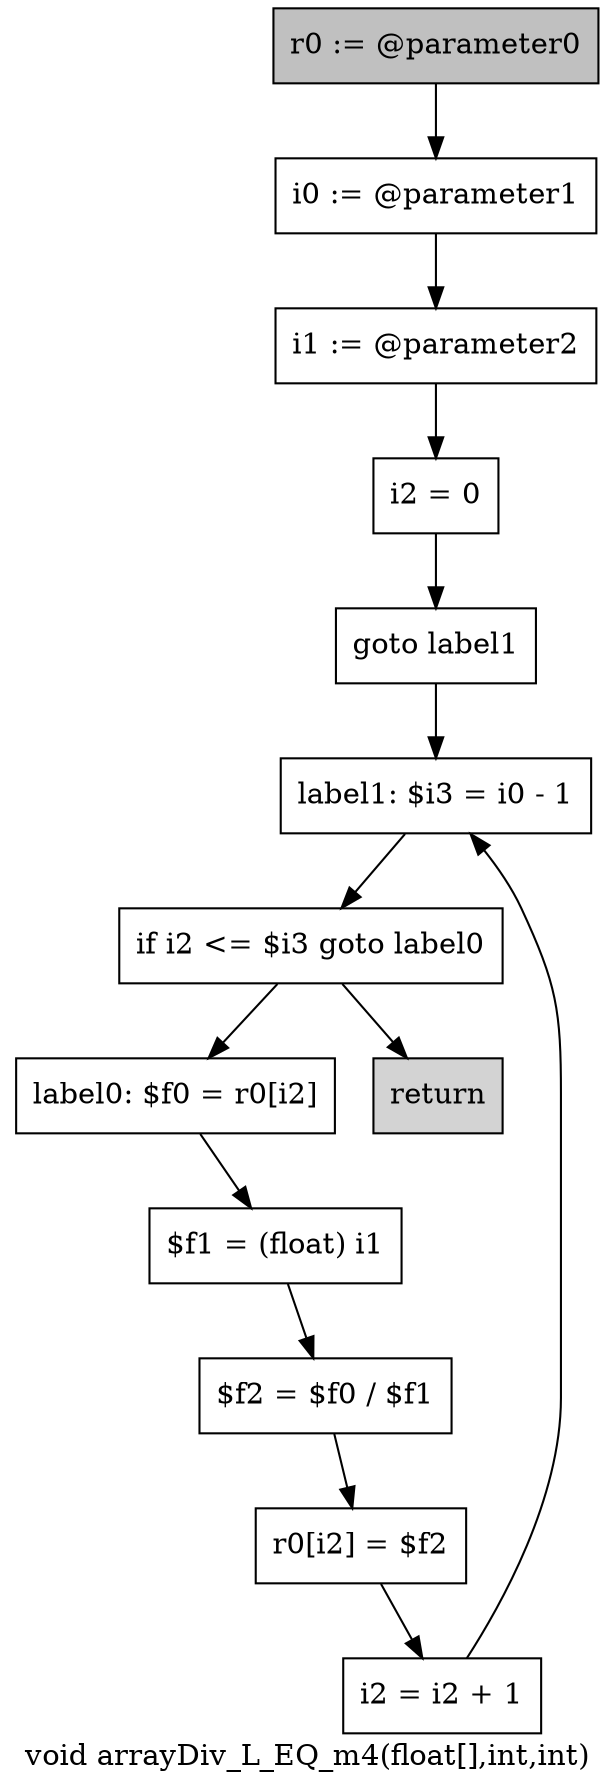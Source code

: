 digraph "void arrayDiv_L_EQ_m4(float[],int,int)" {
    label="void arrayDiv_L_EQ_m4(float[],int,int)";
    node [shape=box];
    "0" [style=filled,fillcolor=gray,label="r0 := @parameter0",];
    "1" [label="i0 := @parameter1",];
    "0"->"1";
    "2" [label="i1 := @parameter2",];
    "1"->"2";
    "3" [label="i2 = 0",];
    "2"->"3";
    "4" [label="goto label1",];
    "3"->"4";
    "10" [label="label1: $i3 = i0 - 1",];
    "4"->"10";
    "5" [label="label0: $f0 = r0[i2]",];
    "6" [label="$f1 = (float) i1",];
    "5"->"6";
    "7" [label="$f2 = $f0 / $f1",];
    "6"->"7";
    "8" [label="r0[i2] = $f2",];
    "7"->"8";
    "9" [label="i2 = i2 + 1",];
    "8"->"9";
    "9"->"10";
    "11" [label="if i2 <= $i3 goto label0",];
    "10"->"11";
    "11"->"5";
    "12" [style=filled,fillcolor=lightgray,label="return",];
    "11"->"12";
}
